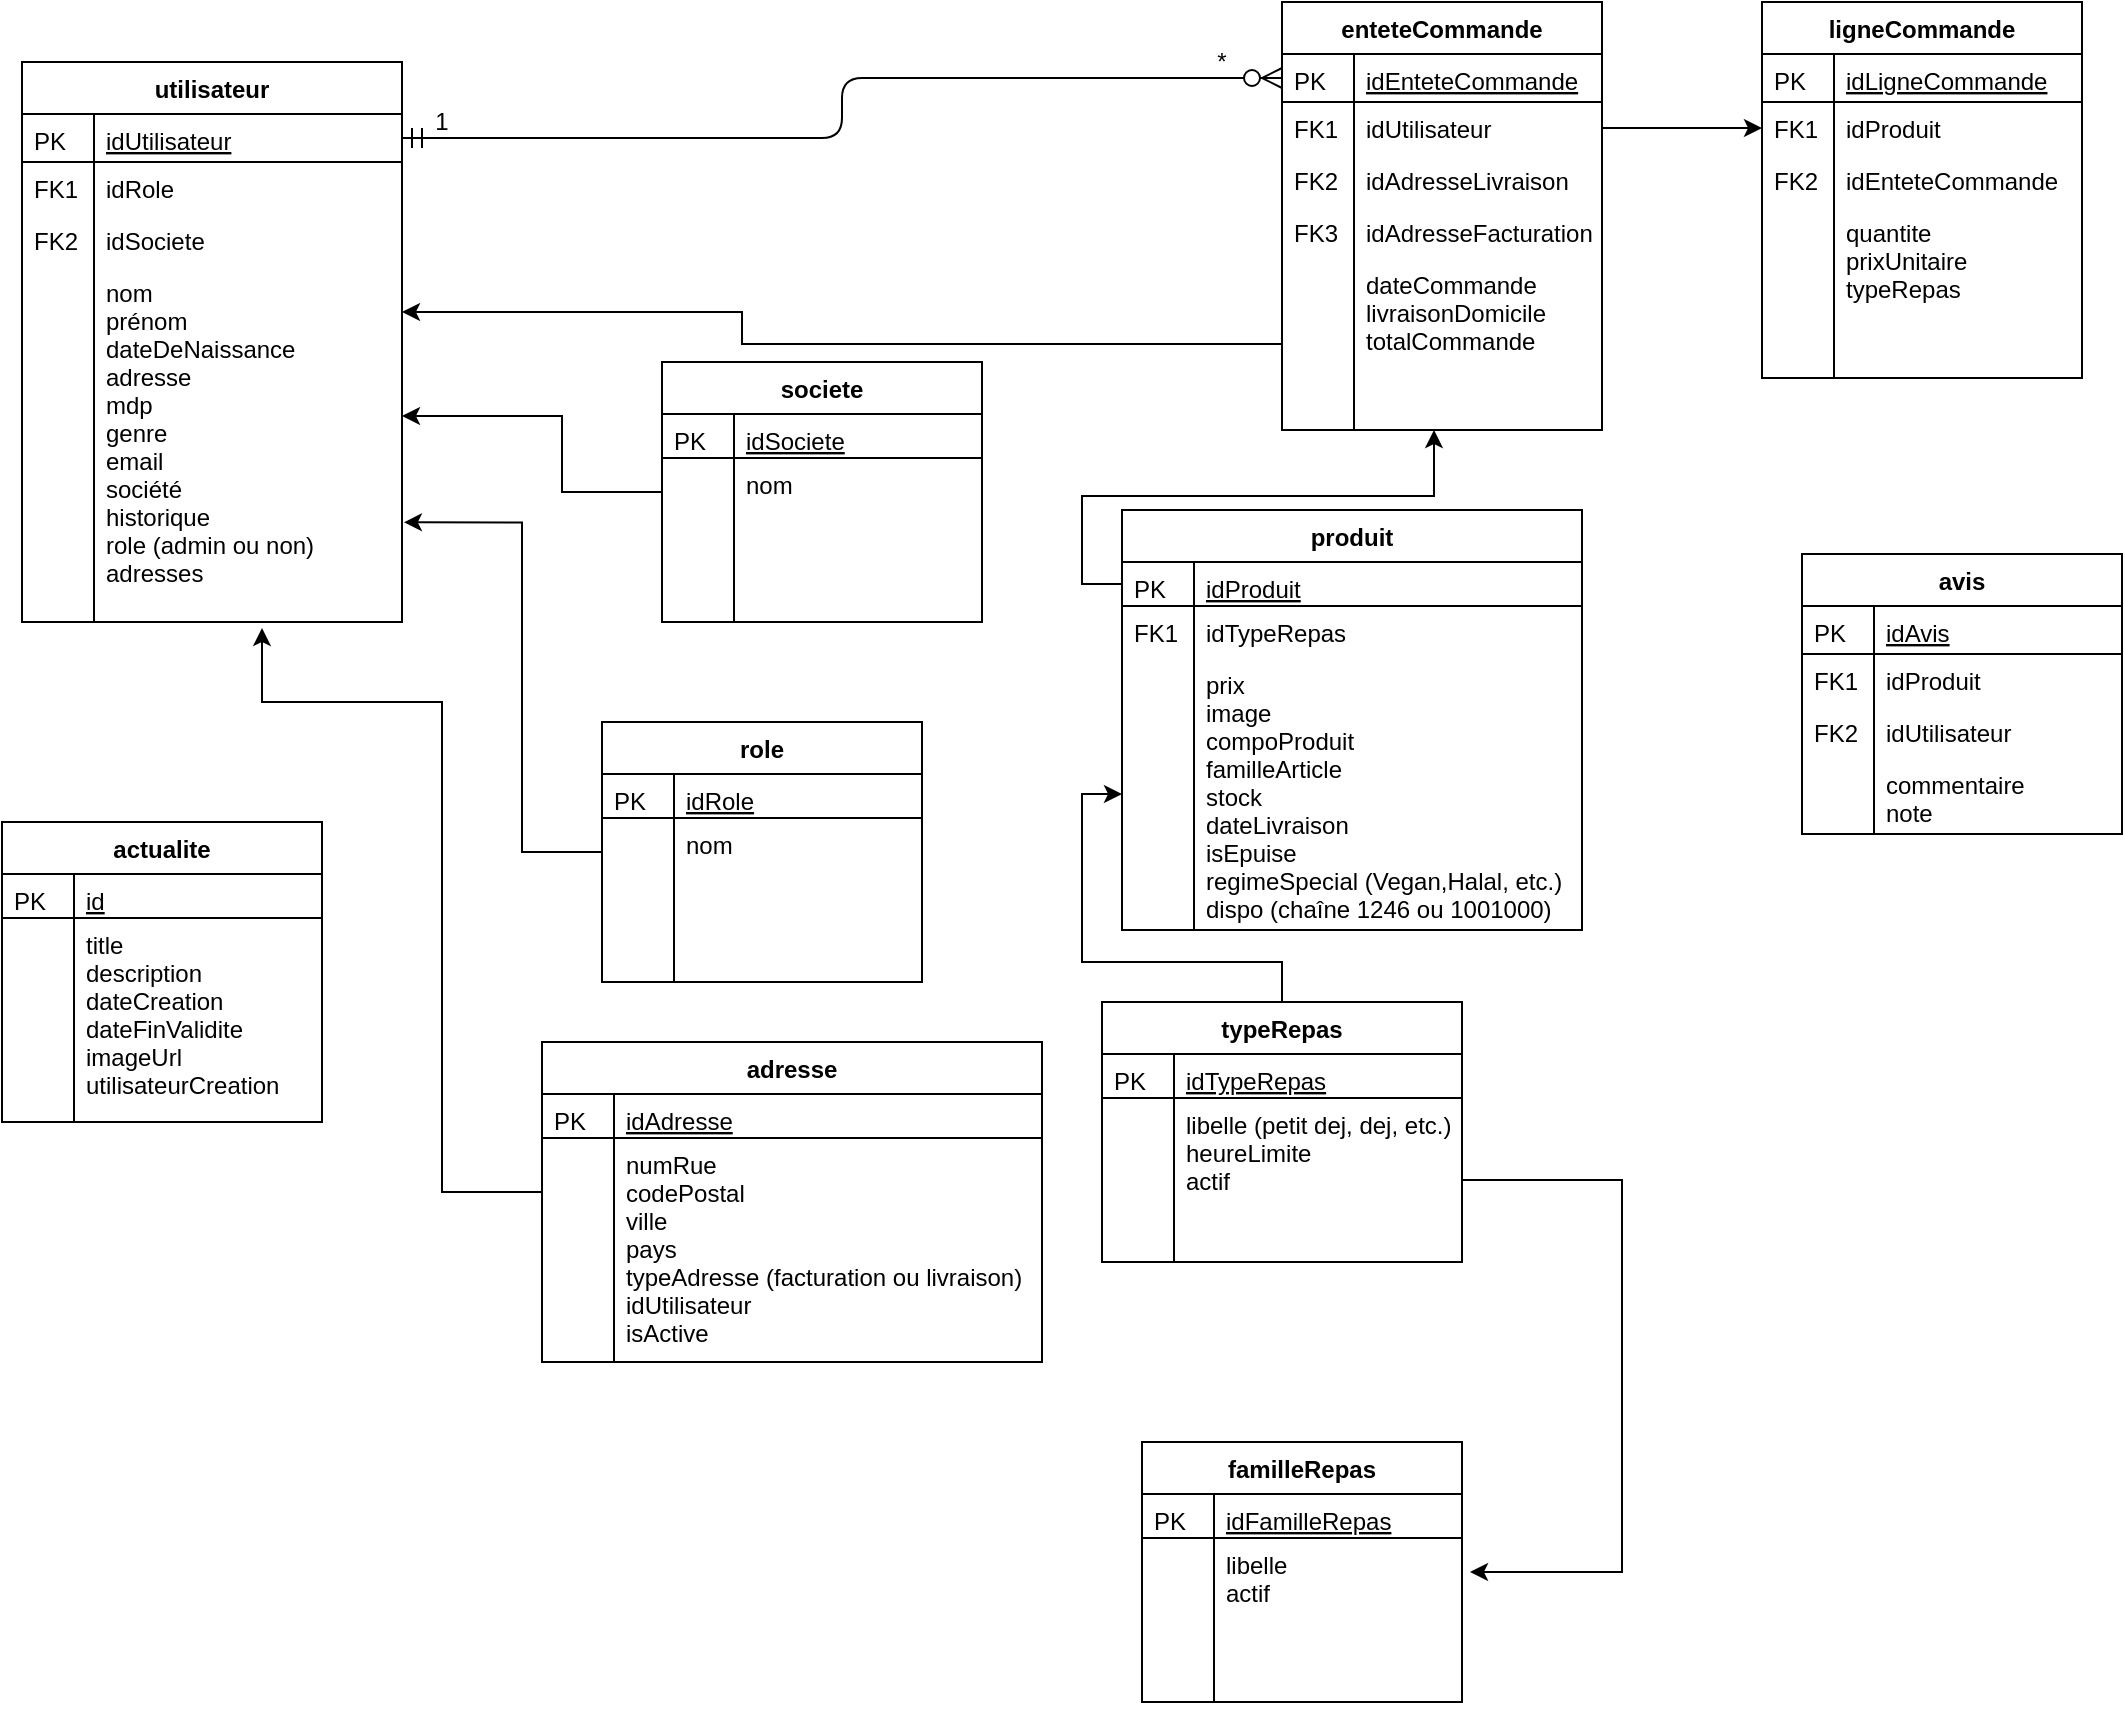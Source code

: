 <mxfile version="12.8.2" type="device"><diagram id="C5RBs43oDa-KdzZeNtuy" name="Page-1"><mxGraphModel dx="1447" dy="750" grid="1" gridSize="10" guides="1" tooltips="1" connect="1" arrows="1" fold="1" page="1" pageScale="1" pageWidth="827" pageHeight="1169" math="0" shadow="0"><root><mxCell id="WIyWlLk6GJQsqaUBKTNV-0"/><mxCell id="WIyWlLk6GJQsqaUBKTNV-1" parent="WIyWlLk6GJQsqaUBKTNV-0"/><mxCell id="zkfFHV4jXpPFQw0GAbJ--51" value="utilisateur" style="swimlane;fontStyle=1;childLayout=stackLayout;horizontal=1;startSize=26;horizontalStack=0;resizeParent=1;resizeLast=0;collapsible=1;marginBottom=0;rounded=0;shadow=0;strokeWidth=1;" parent="WIyWlLk6GJQsqaUBKTNV-1" vertex="1"><mxGeometry x="40" y="40" width="190" height="280" as="geometry"><mxRectangle x="20" y="80" width="160" height="26" as="alternateBounds"/></mxGeometry></mxCell><mxCell id="zkfFHV4jXpPFQw0GAbJ--52" value="idUtilisateur" style="shape=partialRectangle;top=0;left=0;right=0;bottom=1;align=left;verticalAlign=top;fillColor=none;spacingLeft=40;spacingRight=4;overflow=hidden;rotatable=0;points=[[0,0.5],[1,0.5]];portConstraint=eastwest;dropTarget=0;rounded=0;shadow=0;strokeWidth=1;fontStyle=4" parent="zkfFHV4jXpPFQw0GAbJ--51" vertex="1"><mxGeometry y="26" width="190" height="24" as="geometry"/></mxCell><mxCell id="zkfFHV4jXpPFQw0GAbJ--53" value="PK" style="shape=partialRectangle;top=0;left=0;bottom=0;fillColor=none;align=left;verticalAlign=top;spacingLeft=4;spacingRight=4;overflow=hidden;rotatable=0;points=[];portConstraint=eastwest;part=1;" parent="zkfFHV4jXpPFQw0GAbJ--52" vertex="1" connectable="0"><mxGeometry width="36" height="24" as="geometry"/></mxCell><mxCell id="OdeeePXxJVo0DAZy3Wsq-60" value="idRole" style="shape=partialRectangle;top=0;left=0;right=0;bottom=0;align=left;verticalAlign=top;fillColor=none;spacingLeft=40;spacingRight=4;overflow=hidden;rotatable=0;points=[[0,0.5],[1,0.5]];portConstraint=eastwest;dropTarget=0;rounded=0;shadow=0;strokeWidth=1;" parent="zkfFHV4jXpPFQw0GAbJ--51" vertex="1"><mxGeometry y="50" width="190" height="26" as="geometry"/></mxCell><mxCell id="OdeeePXxJVo0DAZy3Wsq-61" value="FK1" style="shape=partialRectangle;top=0;left=0;bottom=0;fillColor=none;align=left;verticalAlign=top;spacingLeft=4;spacingRight=4;overflow=hidden;rotatable=0;points=[];portConstraint=eastwest;part=1;" parent="OdeeePXxJVo0DAZy3Wsq-60" vertex="1" connectable="0"><mxGeometry width="36" height="26" as="geometry"/></mxCell><mxCell id="OdeeePXxJVo0DAZy3Wsq-69" value="idSociete" style="shape=partialRectangle;top=0;left=0;right=0;bottom=0;align=left;verticalAlign=top;fillColor=none;spacingLeft=40;spacingRight=4;overflow=hidden;rotatable=0;points=[[0,0.5],[1,0.5]];portConstraint=eastwest;dropTarget=0;rounded=0;shadow=0;strokeWidth=1;" parent="zkfFHV4jXpPFQw0GAbJ--51" vertex="1"><mxGeometry y="76" width="190" height="26" as="geometry"/></mxCell><mxCell id="OdeeePXxJVo0DAZy3Wsq-70" value="FK2" style="shape=partialRectangle;top=0;left=0;bottom=0;fillColor=none;align=left;verticalAlign=top;spacingLeft=4;spacingRight=4;overflow=hidden;rotatable=0;points=[];portConstraint=eastwest;part=1;" parent="OdeeePXxJVo0DAZy3Wsq-69" vertex="1" connectable="0"><mxGeometry width="36" height="26" as="geometry"/></mxCell><mxCell id="zkfFHV4jXpPFQw0GAbJ--54" value="nom&#10;prénom&#10;dateDeNaissance&#10;adresse&#10;mdp&#10;genre&#10;email&#10;société&#10;historique&#10;role (admin ou non)&#10;adresses" style="shape=partialRectangle;top=0;left=0;right=0;bottom=0;align=left;verticalAlign=top;fillColor=none;spacingLeft=40;spacingRight=4;overflow=hidden;rotatable=0;points=[[0,0.5],[1,0.5]];portConstraint=eastwest;dropTarget=0;rounded=0;shadow=0;strokeWidth=1;" parent="zkfFHV4jXpPFQw0GAbJ--51" vertex="1"><mxGeometry y="102" width="190" height="178" as="geometry"/></mxCell><mxCell id="zkfFHV4jXpPFQw0GAbJ--55" value="" style="shape=partialRectangle;top=0;left=0;bottom=0;fillColor=none;align=left;verticalAlign=top;spacingLeft=4;spacingRight=4;overflow=hidden;rotatable=0;points=[];portConstraint=eastwest;part=1;" parent="zkfFHV4jXpPFQw0GAbJ--54" vertex="1" connectable="0"><mxGeometry width="36" height="178.0" as="geometry"/></mxCell><mxCell id="zkfFHV4jXpPFQw0GAbJ--56" value="enteteCommande" style="swimlane;fontStyle=1;childLayout=stackLayout;horizontal=1;startSize=26;horizontalStack=0;resizeParent=1;resizeLast=0;collapsible=1;marginBottom=0;rounded=0;shadow=0;strokeWidth=1;" parent="WIyWlLk6GJQsqaUBKTNV-1" vertex="1"><mxGeometry x="670" y="10" width="160" height="214" as="geometry"><mxRectangle x="260" y="80" width="160" height="26" as="alternateBounds"/></mxGeometry></mxCell><mxCell id="zkfFHV4jXpPFQw0GAbJ--57" value="idEnteteCommande" style="shape=partialRectangle;top=0;left=0;right=0;bottom=1;align=left;verticalAlign=top;fillColor=none;spacingLeft=40;spacingRight=4;overflow=hidden;rotatable=0;points=[[0,0.5],[1,0.5]];portConstraint=eastwest;dropTarget=0;rounded=0;shadow=0;strokeWidth=1;fontStyle=4" parent="zkfFHV4jXpPFQw0GAbJ--56" vertex="1"><mxGeometry y="26" width="160" height="24" as="geometry"/></mxCell><mxCell id="zkfFHV4jXpPFQw0GAbJ--58" value="PK" style="shape=partialRectangle;top=0;left=0;bottom=0;fillColor=none;align=left;verticalAlign=top;spacingLeft=4;spacingRight=4;overflow=hidden;rotatable=0;points=[];portConstraint=eastwest;part=1;" parent="zkfFHV4jXpPFQw0GAbJ--57" vertex="1" connectable="0"><mxGeometry width="36" height="24" as="geometry"/></mxCell><mxCell id="0BwoUqyYuzan3F8Ca0jH-22" value="idUtilisateur" style="shape=partialRectangle;top=0;left=0;right=0;bottom=0;align=left;verticalAlign=top;fillColor=none;spacingLeft=40;spacingRight=4;overflow=hidden;rotatable=0;points=[[0,0.5],[1,0.5]];portConstraint=eastwest;dropTarget=0;rounded=0;shadow=0;strokeWidth=1;" vertex="1" parent="zkfFHV4jXpPFQw0GAbJ--56"><mxGeometry y="50" width="160" height="26" as="geometry"/></mxCell><mxCell id="0BwoUqyYuzan3F8Ca0jH-23" value="FK1" style="shape=partialRectangle;top=0;left=0;bottom=0;fillColor=none;align=left;verticalAlign=top;spacingLeft=4;spacingRight=4;overflow=hidden;rotatable=0;points=[];portConstraint=eastwest;part=1;" vertex="1" connectable="0" parent="0BwoUqyYuzan3F8Ca0jH-22"><mxGeometry width="36" height="26" as="geometry"/></mxCell><mxCell id="zkfFHV4jXpPFQw0GAbJ--59" value="idAdresseLivraison" style="shape=partialRectangle;top=0;left=0;right=0;bottom=0;align=left;verticalAlign=top;fillColor=none;spacingLeft=40;spacingRight=4;overflow=hidden;rotatable=0;points=[[0,0.5],[1,0.5]];portConstraint=eastwest;dropTarget=0;rounded=0;shadow=0;strokeWidth=1;" parent="zkfFHV4jXpPFQw0GAbJ--56" vertex="1"><mxGeometry y="76" width="160" height="26" as="geometry"/></mxCell><mxCell id="zkfFHV4jXpPFQw0GAbJ--60" value="FK2" style="shape=partialRectangle;top=0;left=0;bottom=0;fillColor=none;align=left;verticalAlign=top;spacingLeft=4;spacingRight=4;overflow=hidden;rotatable=0;points=[];portConstraint=eastwest;part=1;" parent="zkfFHV4jXpPFQw0GAbJ--59" vertex="1" connectable="0"><mxGeometry width="36" height="26" as="geometry"/></mxCell><mxCell id="0BwoUqyYuzan3F8Ca0jH-24" value="idAdresseFacturation" style="shape=partialRectangle;top=0;left=0;right=0;bottom=0;align=left;verticalAlign=top;fillColor=none;spacingLeft=40;spacingRight=4;overflow=hidden;rotatable=0;points=[[0,0.5],[1,0.5]];portConstraint=eastwest;dropTarget=0;rounded=0;shadow=0;strokeWidth=1;" vertex="1" parent="zkfFHV4jXpPFQw0GAbJ--56"><mxGeometry y="102" width="160" height="26" as="geometry"/></mxCell><mxCell id="0BwoUqyYuzan3F8Ca0jH-25" value="FK3" style="shape=partialRectangle;top=0;left=0;bottom=0;fillColor=none;align=left;verticalAlign=top;spacingLeft=4;spacingRight=4;overflow=hidden;rotatable=0;points=[];portConstraint=eastwest;part=1;" vertex="1" connectable="0" parent="0BwoUqyYuzan3F8Ca0jH-24"><mxGeometry width="36" height="26" as="geometry"/></mxCell><mxCell id="zkfFHV4jXpPFQw0GAbJ--61" value="dateCommande&#10;livraisonDomicile&#10;totalCommande" style="shape=partialRectangle;top=0;left=0;right=0;bottom=0;align=left;verticalAlign=top;fillColor=none;spacingLeft=40;spacingRight=4;overflow=hidden;rotatable=0;points=[[0,0.5],[1,0.5]];portConstraint=eastwest;dropTarget=0;rounded=0;shadow=0;strokeWidth=1;" parent="zkfFHV4jXpPFQw0GAbJ--56" vertex="1"><mxGeometry y="128" width="160" height="86" as="geometry"/></mxCell><mxCell id="zkfFHV4jXpPFQw0GAbJ--62" value="" style="shape=partialRectangle;top=0;left=0;bottom=0;fillColor=none;align=left;verticalAlign=top;spacingLeft=4;spacingRight=4;overflow=hidden;rotatable=0;points=[];portConstraint=eastwest;part=1;" parent="zkfFHV4jXpPFQw0GAbJ--61" vertex="1" connectable="0"><mxGeometry width="36" height="86" as="geometry"/></mxCell><mxCell id="zkfFHV4jXpPFQw0GAbJ--63" value="" style="edgeStyle=orthogonalEdgeStyle;endArrow=ERzeroToMany;startArrow=ERmandOne;shadow=0;strokeWidth=1;endSize=8;startSize=8;" parent="WIyWlLk6GJQsqaUBKTNV-1" source="zkfFHV4jXpPFQw0GAbJ--52" target="zkfFHV4jXpPFQw0GAbJ--57" edge="1"><mxGeometry width="100" height="100" relative="1" as="geometry"><mxPoint x="310" y="390" as="sourcePoint"/><mxPoint x="410" y="290" as="targetPoint"/></mxGeometry></mxCell><mxCell id="OdeeePXxJVo0DAZy3Wsq-16" value="produit" style="swimlane;fontStyle=1;childLayout=stackLayout;horizontal=1;startSize=26;horizontalStack=0;resizeParent=1;resizeLast=0;collapsible=1;marginBottom=0;rounded=0;shadow=0;strokeWidth=1;" parent="WIyWlLk6GJQsqaUBKTNV-1" vertex="1"><mxGeometry x="590" y="264" width="230" height="210" as="geometry"><mxRectangle x="260" y="80" width="160" height="26" as="alternateBounds"/></mxGeometry></mxCell><mxCell id="OdeeePXxJVo0DAZy3Wsq-17" value="idProduit" style="shape=partialRectangle;top=0;left=0;right=0;bottom=1;align=left;verticalAlign=top;fillColor=none;spacingLeft=40;spacingRight=4;overflow=hidden;rotatable=0;points=[[0,0.5],[1,0.5]];portConstraint=eastwest;dropTarget=0;rounded=0;shadow=0;strokeWidth=1;fontStyle=4" parent="OdeeePXxJVo0DAZy3Wsq-16" vertex="1"><mxGeometry y="26" width="230" height="22" as="geometry"/></mxCell><mxCell id="OdeeePXxJVo0DAZy3Wsq-18" value="PK" style="shape=partialRectangle;top=0;left=0;bottom=0;fillColor=none;align=left;verticalAlign=top;spacingLeft=4;spacingRight=4;overflow=hidden;rotatable=0;points=[];portConstraint=eastwest;part=1;" parent="OdeeePXxJVo0DAZy3Wsq-17" vertex="1" connectable="0"><mxGeometry width="36" height="22" as="geometry"/></mxCell><mxCell id="OdeeePXxJVo0DAZy3Wsq-39" value="idTypeRepas" style="shape=partialRectangle;top=0;left=0;right=0;bottom=0;align=left;verticalAlign=top;fillColor=none;spacingLeft=40;spacingRight=4;overflow=hidden;rotatable=0;points=[[0,0.5],[1,0.5]];portConstraint=eastwest;dropTarget=0;rounded=0;shadow=0;strokeWidth=1;" parent="OdeeePXxJVo0DAZy3Wsq-16" vertex="1"><mxGeometry y="48" width="230" height="26" as="geometry"/></mxCell><mxCell id="OdeeePXxJVo0DAZy3Wsq-40" value="FK1" style="shape=partialRectangle;top=0;left=0;bottom=0;fillColor=none;align=left;verticalAlign=top;spacingLeft=4;spacingRight=4;overflow=hidden;rotatable=0;points=[];portConstraint=eastwest;part=1;" parent="OdeeePXxJVo0DAZy3Wsq-39" vertex="1" connectable="0"><mxGeometry width="36" height="26" as="geometry"/></mxCell><mxCell id="OdeeePXxJVo0DAZy3Wsq-21" value="prix&#10;image&#10;compoProduit&#10;familleArticle&#10;stock&#10;dateLivraison&#10;isEpuise&#10;regimeSpecial (Vegan,Halal, etc.)&#10;dispo (chaîne 1246 ou 1001000)&#10;" style="shape=partialRectangle;top=0;left=0;right=0;bottom=0;align=left;verticalAlign=top;fillColor=none;spacingLeft=40;spacingRight=4;overflow=hidden;rotatable=0;points=[[0,0.5],[1,0.5]];portConstraint=eastwest;dropTarget=0;rounded=0;shadow=0;strokeWidth=1;" parent="OdeeePXxJVo0DAZy3Wsq-16" vertex="1"><mxGeometry y="74" width="230" height="136" as="geometry"/></mxCell><mxCell id="OdeeePXxJVo0DAZy3Wsq-22" value="" style="shape=partialRectangle;top=0;left=0;bottom=0;fillColor=none;align=left;verticalAlign=top;spacingLeft=4;spacingRight=4;overflow=hidden;rotatable=0;points=[];portConstraint=eastwest;part=1;" parent="OdeeePXxJVo0DAZy3Wsq-21" vertex="1" connectable="0"><mxGeometry width="36" height="136" as="geometry"/></mxCell><mxCell id="OdeeePXxJVo0DAZy3Wsq-24" style="edgeStyle=orthogonalEdgeStyle;rounded=0;orthogonalLoop=1;jettySize=auto;html=1;exitX=0;exitY=0.5;exitDx=0;exitDy=0;entryX=0.475;entryY=1;entryDx=0;entryDy=0;entryPerimeter=0;" parent="WIyWlLk6GJQsqaUBKTNV-1" source="OdeeePXxJVo0DAZy3Wsq-17" target="zkfFHV4jXpPFQw0GAbJ--61" edge="1"><mxGeometry relative="1" as="geometry"/></mxCell><mxCell id="OdeeePXxJVo0DAZy3Wsq-25" style="edgeStyle=orthogonalEdgeStyle;rounded=0;orthogonalLoop=1;jettySize=auto;html=1;exitX=0;exitY=0.5;exitDx=0;exitDy=0;" parent="WIyWlLk6GJQsqaUBKTNV-1" source="zkfFHV4jXpPFQw0GAbJ--61" target="zkfFHV4jXpPFQw0GAbJ--54" edge="1"><mxGeometry relative="1" as="geometry"><Array as="points"><mxPoint x="400" y="165"/></Array></mxGeometry></mxCell><mxCell id="OdeeePXxJVo0DAZy3Wsq-38" style="edgeStyle=orthogonalEdgeStyle;rounded=0;orthogonalLoop=1;jettySize=auto;html=1;" parent="WIyWlLk6GJQsqaUBKTNV-1" source="OdeeePXxJVo0DAZy3Wsq-32" target="OdeeePXxJVo0DAZy3Wsq-21" edge="1"><mxGeometry relative="1" as="geometry"/></mxCell><mxCell id="OdeeePXxJVo0DAZy3Wsq-32" value="typeRepas" style="swimlane;fontStyle=1;childLayout=stackLayout;horizontal=1;startSize=26;horizontalStack=0;resizeParent=1;resizeLast=0;collapsible=1;marginBottom=0;rounded=0;shadow=0;strokeWidth=1;" parent="WIyWlLk6GJQsqaUBKTNV-1" vertex="1"><mxGeometry x="580" y="510" width="180" height="130" as="geometry"><mxRectangle x="260" y="80" width="160" height="26" as="alternateBounds"/></mxGeometry></mxCell><mxCell id="OdeeePXxJVo0DAZy3Wsq-33" value="idTypeRepas" style="shape=partialRectangle;top=0;left=0;right=0;bottom=1;align=left;verticalAlign=top;fillColor=none;spacingLeft=40;spacingRight=4;overflow=hidden;rotatable=0;points=[[0,0.5],[1,0.5]];portConstraint=eastwest;dropTarget=0;rounded=0;shadow=0;strokeWidth=1;fontStyle=4" parent="OdeeePXxJVo0DAZy3Wsq-32" vertex="1"><mxGeometry y="26" width="180" height="22" as="geometry"/></mxCell><mxCell id="OdeeePXxJVo0DAZy3Wsq-34" value="PK" style="shape=partialRectangle;top=0;left=0;bottom=0;fillColor=none;align=left;verticalAlign=top;spacingLeft=4;spacingRight=4;overflow=hidden;rotatable=0;points=[];portConstraint=eastwest;part=1;" parent="OdeeePXxJVo0DAZy3Wsq-33" vertex="1" connectable="0"><mxGeometry width="36" height="22" as="geometry"/></mxCell><mxCell id="OdeeePXxJVo0DAZy3Wsq-35" value="libelle (petit dej, dej, etc.)&#10;heureLimite&#10;actif" style="shape=partialRectangle;top=0;left=0;right=0;bottom=0;align=left;verticalAlign=top;fillColor=none;spacingLeft=40;spacingRight=4;overflow=hidden;rotatable=0;points=[[0,0.5],[1,0.5]];portConstraint=eastwest;dropTarget=0;rounded=0;shadow=0;strokeWidth=1;" parent="OdeeePXxJVo0DAZy3Wsq-32" vertex="1"><mxGeometry y="48" width="180" height="82" as="geometry"/></mxCell><mxCell id="OdeeePXxJVo0DAZy3Wsq-36" value="" style="shape=partialRectangle;top=0;left=0;bottom=0;fillColor=none;align=left;verticalAlign=top;spacingLeft=4;spacingRight=4;overflow=hidden;rotatable=0;points=[];portConstraint=eastwest;part=1;" parent="OdeeePXxJVo0DAZy3Wsq-35" vertex="1" connectable="0"><mxGeometry width="36" height="82" as="geometry"/></mxCell><mxCell id="OdeeePXxJVo0DAZy3Wsq-42" value="1" style="text;html=1;strokeColor=none;fillColor=none;align=center;verticalAlign=middle;whiteSpace=wrap;rounded=0;" parent="WIyWlLk6GJQsqaUBKTNV-1" vertex="1"><mxGeometry x="230" y="60" width="40" height="20" as="geometry"/></mxCell><mxCell id="OdeeePXxJVo0DAZy3Wsq-43" value="*" style="text;html=1;strokeColor=none;fillColor=none;align=center;verticalAlign=middle;whiteSpace=wrap;rounded=0;" parent="WIyWlLk6GJQsqaUBKTNV-1" vertex="1"><mxGeometry x="620" y="30" width="40" height="20" as="geometry"/></mxCell><mxCell id="OdeeePXxJVo0DAZy3Wsq-45" value="actualite" style="swimlane;fontStyle=1;childLayout=stackLayout;horizontal=1;startSize=26;horizontalStack=0;resizeParent=1;resizeLast=0;collapsible=1;marginBottom=0;rounded=0;shadow=0;strokeWidth=1;" parent="WIyWlLk6GJQsqaUBKTNV-1" vertex="1"><mxGeometry x="30" y="420" width="160" height="150" as="geometry"><mxRectangle x="260" y="80" width="160" height="26" as="alternateBounds"/></mxGeometry></mxCell><mxCell id="OdeeePXxJVo0DAZy3Wsq-46" value="id" style="shape=partialRectangle;top=0;left=0;right=0;bottom=1;align=left;verticalAlign=top;fillColor=none;spacingLeft=40;spacingRight=4;overflow=hidden;rotatable=0;points=[[0,0.5],[1,0.5]];portConstraint=eastwest;dropTarget=0;rounded=0;shadow=0;strokeWidth=1;fontStyle=4" parent="OdeeePXxJVo0DAZy3Wsq-45" vertex="1"><mxGeometry y="26" width="160" height="22" as="geometry"/></mxCell><mxCell id="OdeeePXxJVo0DAZy3Wsq-47" value="PK" style="shape=partialRectangle;top=0;left=0;bottom=0;fillColor=none;align=left;verticalAlign=top;spacingLeft=4;spacingRight=4;overflow=hidden;rotatable=0;points=[];portConstraint=eastwest;part=1;" parent="OdeeePXxJVo0DAZy3Wsq-46" vertex="1" connectable="0"><mxGeometry width="36" height="22" as="geometry"/></mxCell><mxCell id="OdeeePXxJVo0DAZy3Wsq-48" value="title&#10;description&#10;dateCreation&#10;dateFinValidite&#10;imageUrl&#10;utilisateurCreation" style="shape=partialRectangle;top=0;left=0;right=0;bottom=0;align=left;verticalAlign=top;fillColor=none;spacingLeft=40;spacingRight=4;overflow=hidden;rotatable=0;points=[[0,0.5],[1,0.5]];portConstraint=eastwest;dropTarget=0;rounded=0;shadow=0;strokeWidth=1;" parent="OdeeePXxJVo0DAZy3Wsq-45" vertex="1"><mxGeometry y="48" width="160" height="102" as="geometry"/></mxCell><mxCell id="OdeeePXxJVo0DAZy3Wsq-49" value="" style="shape=partialRectangle;top=0;left=0;bottom=0;fillColor=none;align=left;verticalAlign=top;spacingLeft=4;spacingRight=4;overflow=hidden;rotatable=0;points=[];portConstraint=eastwest;part=1;" parent="OdeeePXxJVo0DAZy3Wsq-48" vertex="1" connectable="0"><mxGeometry width="36" height="102" as="geometry"/></mxCell><mxCell id="OdeeePXxJVo0DAZy3Wsq-68" style="edgeStyle=orthogonalEdgeStyle;rounded=0;orthogonalLoop=1;jettySize=auto;html=1;entryX=1.005;entryY=0.72;entryDx=0;entryDy=0;entryPerimeter=0;" parent="WIyWlLk6GJQsqaUBKTNV-1" source="OdeeePXxJVo0DAZy3Wsq-50" target="zkfFHV4jXpPFQw0GAbJ--54" edge="1"><mxGeometry relative="1" as="geometry"><Array as="points"><mxPoint x="290" y="435"/><mxPoint x="290" y="270"/></Array></mxGeometry></mxCell><mxCell id="OdeeePXxJVo0DAZy3Wsq-50" value="role" style="swimlane;fontStyle=1;childLayout=stackLayout;horizontal=1;startSize=26;horizontalStack=0;resizeParent=1;resizeLast=0;collapsible=1;marginBottom=0;rounded=0;shadow=0;strokeWidth=1;" parent="WIyWlLk6GJQsqaUBKTNV-1" vertex="1"><mxGeometry x="330" y="370" width="160" height="130" as="geometry"><mxRectangle x="260" y="80" width="160" height="26" as="alternateBounds"/></mxGeometry></mxCell><mxCell id="OdeeePXxJVo0DAZy3Wsq-51" value="idRole" style="shape=partialRectangle;top=0;left=0;right=0;bottom=1;align=left;verticalAlign=top;fillColor=none;spacingLeft=40;spacingRight=4;overflow=hidden;rotatable=0;points=[[0,0.5],[1,0.5]];portConstraint=eastwest;dropTarget=0;rounded=0;shadow=0;strokeWidth=1;fontStyle=4" parent="OdeeePXxJVo0DAZy3Wsq-50" vertex="1"><mxGeometry y="26" width="160" height="22" as="geometry"/></mxCell><mxCell id="OdeeePXxJVo0DAZy3Wsq-52" value="PK" style="shape=partialRectangle;top=0;left=0;bottom=0;fillColor=none;align=left;verticalAlign=top;spacingLeft=4;spacingRight=4;overflow=hidden;rotatable=0;points=[];portConstraint=eastwest;part=1;" parent="OdeeePXxJVo0DAZy3Wsq-51" vertex="1" connectable="0"><mxGeometry width="36" height="22" as="geometry"/></mxCell><mxCell id="OdeeePXxJVo0DAZy3Wsq-53" value="nom" style="shape=partialRectangle;top=0;left=0;right=0;bottom=0;align=left;verticalAlign=top;fillColor=none;spacingLeft=40;spacingRight=4;overflow=hidden;rotatable=0;points=[[0,0.5],[1,0.5]];portConstraint=eastwest;dropTarget=0;rounded=0;shadow=0;strokeWidth=1;" parent="OdeeePXxJVo0DAZy3Wsq-50" vertex="1"><mxGeometry y="48" width="160" height="82" as="geometry"/></mxCell><mxCell id="OdeeePXxJVo0DAZy3Wsq-54" value="" style="shape=partialRectangle;top=0;left=0;bottom=0;fillColor=none;align=left;verticalAlign=top;spacingLeft=4;spacingRight=4;overflow=hidden;rotatable=0;points=[];portConstraint=eastwest;part=1;" parent="OdeeePXxJVo0DAZy3Wsq-53" vertex="1" connectable="0"><mxGeometry width="36" height="82" as="geometry"/></mxCell><mxCell id="OdeeePXxJVo0DAZy3Wsq-67" style="edgeStyle=orthogonalEdgeStyle;rounded=0;orthogonalLoop=1;jettySize=auto;html=1;" parent="WIyWlLk6GJQsqaUBKTNV-1" source="OdeeePXxJVo0DAZy3Wsq-55" target="zkfFHV4jXpPFQw0GAbJ--54" edge="1"><mxGeometry relative="1" as="geometry"><Array as="points"><mxPoint x="310" y="255"/><mxPoint x="310" y="217"/></Array></mxGeometry></mxCell><mxCell id="OdeeePXxJVo0DAZy3Wsq-55" value="societe" style="swimlane;fontStyle=1;childLayout=stackLayout;horizontal=1;startSize=26;horizontalStack=0;resizeParent=1;resizeLast=0;collapsible=1;marginBottom=0;rounded=0;shadow=0;strokeWidth=1;" parent="WIyWlLk6GJQsqaUBKTNV-1" vertex="1"><mxGeometry x="360" y="190" width="160" height="130" as="geometry"><mxRectangle x="260" y="80" width="160" height="26" as="alternateBounds"/></mxGeometry></mxCell><mxCell id="OdeeePXxJVo0DAZy3Wsq-56" value="idSociete" style="shape=partialRectangle;top=0;left=0;right=0;bottom=1;align=left;verticalAlign=top;fillColor=none;spacingLeft=40;spacingRight=4;overflow=hidden;rotatable=0;points=[[0,0.5],[1,0.5]];portConstraint=eastwest;dropTarget=0;rounded=0;shadow=0;strokeWidth=1;fontStyle=4" parent="OdeeePXxJVo0DAZy3Wsq-55" vertex="1"><mxGeometry y="26" width="160" height="22" as="geometry"/></mxCell><mxCell id="OdeeePXxJVo0DAZy3Wsq-57" value="PK" style="shape=partialRectangle;top=0;left=0;bottom=0;fillColor=none;align=left;verticalAlign=top;spacingLeft=4;spacingRight=4;overflow=hidden;rotatable=0;points=[];portConstraint=eastwest;part=1;" parent="OdeeePXxJVo0DAZy3Wsq-56" vertex="1" connectable="0"><mxGeometry width="36" height="22" as="geometry"/></mxCell><mxCell id="OdeeePXxJVo0DAZy3Wsq-58" value="nom" style="shape=partialRectangle;top=0;left=0;right=0;bottom=0;align=left;verticalAlign=top;fillColor=none;spacingLeft=40;spacingRight=4;overflow=hidden;rotatable=0;points=[[0,0.5],[1,0.5]];portConstraint=eastwest;dropTarget=0;rounded=0;shadow=0;strokeWidth=1;" parent="OdeeePXxJVo0DAZy3Wsq-55" vertex="1"><mxGeometry y="48" width="160" height="82" as="geometry"/></mxCell><mxCell id="OdeeePXxJVo0DAZy3Wsq-59" value="" style="shape=partialRectangle;top=0;left=0;bottom=0;fillColor=none;align=left;verticalAlign=top;spacingLeft=4;spacingRight=4;overflow=hidden;rotatable=0;points=[];portConstraint=eastwest;part=1;" parent="OdeeePXxJVo0DAZy3Wsq-58" vertex="1" connectable="0"><mxGeometry width="36" height="82" as="geometry"/></mxCell><mxCell id="OdeeePXxJVo0DAZy3Wsq-76" style="edgeStyle=orthogonalEdgeStyle;rounded=0;orthogonalLoop=1;jettySize=auto;html=1;" parent="WIyWlLk6GJQsqaUBKTNV-1" source="OdeeePXxJVo0DAZy3Wsq-71" edge="1"><mxGeometry relative="1" as="geometry"><mxPoint x="160" y="323" as="targetPoint"/><Array as="points"><mxPoint x="250" y="605"/><mxPoint x="250" y="360"/><mxPoint x="160" y="360"/></Array></mxGeometry></mxCell><mxCell id="OdeeePXxJVo0DAZy3Wsq-71" value="adresse" style="swimlane;fontStyle=1;childLayout=stackLayout;horizontal=1;startSize=26;horizontalStack=0;resizeParent=1;resizeLast=0;collapsible=1;marginBottom=0;rounded=0;shadow=0;strokeWidth=1;" parent="WIyWlLk6GJQsqaUBKTNV-1" vertex="1"><mxGeometry x="300" y="530" width="250" height="160" as="geometry"><mxRectangle x="260" y="80" width="160" height="26" as="alternateBounds"/></mxGeometry></mxCell><mxCell id="OdeeePXxJVo0DAZy3Wsq-72" value="idAdresse" style="shape=partialRectangle;top=0;left=0;right=0;bottom=1;align=left;verticalAlign=top;fillColor=none;spacingLeft=40;spacingRight=4;overflow=hidden;rotatable=0;points=[[0,0.5],[1,0.5]];portConstraint=eastwest;dropTarget=0;rounded=0;shadow=0;strokeWidth=1;fontStyle=4" parent="OdeeePXxJVo0DAZy3Wsq-71" vertex="1"><mxGeometry y="26" width="250" height="22" as="geometry"/></mxCell><mxCell id="OdeeePXxJVo0DAZy3Wsq-73" value="PK" style="shape=partialRectangle;top=0;left=0;bottom=0;fillColor=none;align=left;verticalAlign=top;spacingLeft=4;spacingRight=4;overflow=hidden;rotatable=0;points=[];portConstraint=eastwest;part=1;" parent="OdeeePXxJVo0DAZy3Wsq-72" vertex="1" connectable="0"><mxGeometry width="36" height="22" as="geometry"/></mxCell><mxCell id="OdeeePXxJVo0DAZy3Wsq-74" value="numRue&#10;codePostal&#10;ville&#10;pays&#10;typeAdresse (facturation ou livraison)&#10;idUtilisateur&#10;isActive" style="shape=partialRectangle;top=0;left=0;right=0;bottom=0;align=left;verticalAlign=top;fillColor=none;spacingLeft=40;spacingRight=4;overflow=hidden;rotatable=0;points=[[0,0.5],[1,0.5]];portConstraint=eastwest;dropTarget=0;rounded=0;shadow=0;strokeWidth=1;" parent="OdeeePXxJVo0DAZy3Wsq-71" vertex="1"><mxGeometry y="48" width="250" height="112" as="geometry"/></mxCell><mxCell id="OdeeePXxJVo0DAZy3Wsq-75" value="" style="shape=partialRectangle;top=0;left=0;bottom=0;fillColor=none;align=left;verticalAlign=top;spacingLeft=4;spacingRight=4;overflow=hidden;rotatable=0;points=[];portConstraint=eastwest;part=1;" parent="OdeeePXxJVo0DAZy3Wsq-74" vertex="1" connectable="0"><mxGeometry width="36" height="112.0" as="geometry"/></mxCell><mxCell id="0BwoUqyYuzan3F8Ca0jH-6" value="familleRepas" style="swimlane;fontStyle=1;childLayout=stackLayout;horizontal=1;startSize=26;horizontalStack=0;resizeParent=1;resizeLast=0;collapsible=1;marginBottom=0;rounded=0;shadow=0;strokeWidth=1;" vertex="1" parent="WIyWlLk6GJQsqaUBKTNV-1"><mxGeometry x="600" y="730" width="160" height="130" as="geometry"><mxRectangle x="260" y="80" width="160" height="26" as="alternateBounds"/></mxGeometry></mxCell><mxCell id="0BwoUqyYuzan3F8Ca0jH-7" value="idFamilleRepas" style="shape=partialRectangle;top=0;left=0;right=0;bottom=1;align=left;verticalAlign=top;fillColor=none;spacingLeft=40;spacingRight=4;overflow=hidden;rotatable=0;points=[[0,0.5],[1,0.5]];portConstraint=eastwest;dropTarget=0;rounded=0;shadow=0;strokeWidth=1;fontStyle=4" vertex="1" parent="0BwoUqyYuzan3F8Ca0jH-6"><mxGeometry y="26" width="160" height="22" as="geometry"/></mxCell><mxCell id="0BwoUqyYuzan3F8Ca0jH-8" value="PK" style="shape=partialRectangle;top=0;left=0;bottom=0;fillColor=none;align=left;verticalAlign=top;spacingLeft=4;spacingRight=4;overflow=hidden;rotatable=0;points=[];portConstraint=eastwest;part=1;" vertex="1" connectable="0" parent="0BwoUqyYuzan3F8Ca0jH-7"><mxGeometry width="36" height="22" as="geometry"/></mxCell><mxCell id="0BwoUqyYuzan3F8Ca0jH-9" value="libelle&#10;actif" style="shape=partialRectangle;top=0;left=0;right=0;bottom=0;align=left;verticalAlign=top;fillColor=none;spacingLeft=40;spacingRight=4;overflow=hidden;rotatable=0;points=[[0,0.5],[1,0.5]];portConstraint=eastwest;dropTarget=0;rounded=0;shadow=0;strokeWidth=1;" vertex="1" parent="0BwoUqyYuzan3F8Ca0jH-6"><mxGeometry y="48" width="160" height="82" as="geometry"/></mxCell><mxCell id="0BwoUqyYuzan3F8Ca0jH-10" value="" style="shape=partialRectangle;top=0;left=0;bottom=0;fillColor=none;align=left;verticalAlign=top;spacingLeft=4;spacingRight=4;overflow=hidden;rotatable=0;points=[];portConstraint=eastwest;part=1;" vertex="1" connectable="0" parent="0BwoUqyYuzan3F8Ca0jH-9"><mxGeometry width="36" height="82" as="geometry"/></mxCell><mxCell id="0BwoUqyYuzan3F8Ca0jH-11" style="edgeStyle=orthogonalEdgeStyle;rounded=0;orthogonalLoop=1;jettySize=auto;html=1;entryX=1.025;entryY=0.207;entryDx=0;entryDy=0;entryPerimeter=0;" edge="1" parent="WIyWlLk6GJQsqaUBKTNV-1" source="OdeeePXxJVo0DAZy3Wsq-35" target="0BwoUqyYuzan3F8Ca0jH-9"><mxGeometry relative="1" as="geometry"><Array as="points"><mxPoint x="840" y="599"/><mxPoint x="840" y="795"/></Array></mxGeometry></mxCell><mxCell id="0BwoUqyYuzan3F8Ca0jH-13" value="ligneCommande" style="swimlane;fontStyle=1;childLayout=stackLayout;horizontal=1;startSize=26;horizontalStack=0;resizeParent=1;resizeLast=0;collapsible=1;marginBottom=0;rounded=0;shadow=0;strokeWidth=1;" vertex="1" parent="WIyWlLk6GJQsqaUBKTNV-1"><mxGeometry x="910" y="10" width="160" height="188" as="geometry"><mxRectangle x="260" y="80" width="160" height="26" as="alternateBounds"/></mxGeometry></mxCell><mxCell id="0BwoUqyYuzan3F8Ca0jH-14" value="idLigneCommande" style="shape=partialRectangle;top=0;left=0;right=0;bottom=1;align=left;verticalAlign=top;fillColor=none;spacingLeft=40;spacingRight=4;overflow=hidden;rotatable=0;points=[[0,0.5],[1,0.5]];portConstraint=eastwest;dropTarget=0;rounded=0;shadow=0;strokeWidth=1;fontStyle=4" vertex="1" parent="0BwoUqyYuzan3F8Ca0jH-13"><mxGeometry y="26" width="160" height="24" as="geometry"/></mxCell><mxCell id="0BwoUqyYuzan3F8Ca0jH-15" value="PK" style="shape=partialRectangle;top=0;left=0;bottom=0;fillColor=none;align=left;verticalAlign=top;spacingLeft=4;spacingRight=4;overflow=hidden;rotatable=0;points=[];portConstraint=eastwest;part=1;" vertex="1" connectable="0" parent="0BwoUqyYuzan3F8Ca0jH-14"><mxGeometry width="36" height="24" as="geometry"/></mxCell><mxCell id="0BwoUqyYuzan3F8Ca0jH-16" value="idProduit" style="shape=partialRectangle;top=0;left=0;right=0;bottom=0;align=left;verticalAlign=top;fillColor=none;spacingLeft=40;spacingRight=4;overflow=hidden;rotatable=0;points=[[0,0.5],[1,0.5]];portConstraint=eastwest;dropTarget=0;rounded=0;shadow=0;strokeWidth=1;" vertex="1" parent="0BwoUqyYuzan3F8Ca0jH-13"><mxGeometry y="50" width="160" height="26" as="geometry"/></mxCell><mxCell id="0BwoUqyYuzan3F8Ca0jH-17" value="FK1" style="shape=partialRectangle;top=0;left=0;bottom=0;fillColor=none;align=left;verticalAlign=top;spacingLeft=4;spacingRight=4;overflow=hidden;rotatable=0;points=[];portConstraint=eastwest;part=1;" vertex="1" connectable="0" parent="0BwoUqyYuzan3F8Ca0jH-16"><mxGeometry width="36" height="26" as="geometry"/></mxCell><mxCell id="0BwoUqyYuzan3F8Ca0jH-20" value="idEnteteCommande" style="shape=partialRectangle;top=0;left=0;right=0;bottom=0;align=left;verticalAlign=top;fillColor=none;spacingLeft=40;spacingRight=4;overflow=hidden;rotatable=0;points=[[0,0.5],[1,0.5]];portConstraint=eastwest;dropTarget=0;rounded=0;shadow=0;strokeWidth=1;" vertex="1" parent="0BwoUqyYuzan3F8Ca0jH-13"><mxGeometry y="76" width="160" height="26" as="geometry"/></mxCell><mxCell id="0BwoUqyYuzan3F8Ca0jH-21" value="FK2" style="shape=partialRectangle;top=0;left=0;bottom=0;fillColor=none;align=left;verticalAlign=top;spacingLeft=4;spacingRight=4;overflow=hidden;rotatable=0;points=[];portConstraint=eastwest;part=1;" vertex="1" connectable="0" parent="0BwoUqyYuzan3F8Ca0jH-20"><mxGeometry width="36" height="26" as="geometry"/></mxCell><mxCell id="0BwoUqyYuzan3F8Ca0jH-18" value="quantite&#10;prixUnitaire&#10;typeRepas" style="shape=partialRectangle;top=0;left=0;right=0;bottom=0;align=left;verticalAlign=top;fillColor=none;spacingLeft=40;spacingRight=4;overflow=hidden;rotatable=0;points=[[0,0.5],[1,0.5]];portConstraint=eastwest;dropTarget=0;rounded=0;shadow=0;strokeWidth=1;" vertex="1" parent="0BwoUqyYuzan3F8Ca0jH-13"><mxGeometry y="102" width="160" height="86" as="geometry"/></mxCell><mxCell id="0BwoUqyYuzan3F8Ca0jH-19" value="" style="shape=partialRectangle;top=0;left=0;bottom=0;fillColor=none;align=left;verticalAlign=top;spacingLeft=4;spacingRight=4;overflow=hidden;rotatable=0;points=[];portConstraint=eastwest;part=1;" vertex="1" connectable="0" parent="0BwoUqyYuzan3F8Ca0jH-18"><mxGeometry width="36" height="86" as="geometry"/></mxCell><mxCell id="0BwoUqyYuzan3F8Ca0jH-26" style="edgeStyle=orthogonalEdgeStyle;rounded=0;orthogonalLoop=1;jettySize=auto;html=1;entryX=0;entryY=0.5;entryDx=0;entryDy=0;" edge="1" parent="WIyWlLk6GJQsqaUBKTNV-1" source="0BwoUqyYuzan3F8Ca0jH-22" target="0BwoUqyYuzan3F8Ca0jH-16"><mxGeometry relative="1" as="geometry"/></mxCell><mxCell id="0BwoUqyYuzan3F8Ca0jH-32" value="avis" style="swimlane;fontStyle=1;childLayout=stackLayout;horizontal=1;startSize=26;horizontalStack=0;resizeParent=1;resizeLast=0;collapsible=1;marginBottom=0;rounded=0;shadow=0;strokeWidth=1;" vertex="1" parent="WIyWlLk6GJQsqaUBKTNV-1"><mxGeometry x="930" y="286" width="160" height="140" as="geometry"><mxRectangle x="260" y="80" width="160" height="26" as="alternateBounds"/></mxGeometry></mxCell><mxCell id="0BwoUqyYuzan3F8Ca0jH-33" value="idAvis" style="shape=partialRectangle;top=0;left=0;right=0;bottom=1;align=left;verticalAlign=top;fillColor=none;spacingLeft=40;spacingRight=4;overflow=hidden;rotatable=0;points=[[0,0.5],[1,0.5]];portConstraint=eastwest;dropTarget=0;rounded=0;shadow=0;strokeWidth=1;fontStyle=4" vertex="1" parent="0BwoUqyYuzan3F8Ca0jH-32"><mxGeometry y="26" width="160" height="24" as="geometry"/></mxCell><mxCell id="0BwoUqyYuzan3F8Ca0jH-34" value="PK" style="shape=partialRectangle;top=0;left=0;bottom=0;fillColor=none;align=left;verticalAlign=top;spacingLeft=4;spacingRight=4;overflow=hidden;rotatable=0;points=[];portConstraint=eastwest;part=1;" vertex="1" connectable="0" parent="0BwoUqyYuzan3F8Ca0jH-33"><mxGeometry width="36" height="24" as="geometry"/></mxCell><mxCell id="0BwoUqyYuzan3F8Ca0jH-35" value="idProduit" style="shape=partialRectangle;top=0;left=0;right=0;bottom=0;align=left;verticalAlign=top;fillColor=none;spacingLeft=40;spacingRight=4;overflow=hidden;rotatable=0;points=[[0,0.5],[1,0.5]];portConstraint=eastwest;dropTarget=0;rounded=0;shadow=0;strokeWidth=1;" vertex="1" parent="0BwoUqyYuzan3F8Ca0jH-32"><mxGeometry y="50" width="160" height="26" as="geometry"/></mxCell><mxCell id="0BwoUqyYuzan3F8Ca0jH-36" value="FK1" style="shape=partialRectangle;top=0;left=0;bottom=0;fillColor=none;align=left;verticalAlign=top;spacingLeft=4;spacingRight=4;overflow=hidden;rotatable=0;points=[];portConstraint=eastwest;part=1;" vertex="1" connectable="0" parent="0BwoUqyYuzan3F8Ca0jH-35"><mxGeometry width="36" height="26" as="geometry"/></mxCell><mxCell id="0BwoUqyYuzan3F8Ca0jH-37" value="idUtilisateur" style="shape=partialRectangle;top=0;left=0;right=0;bottom=0;align=left;verticalAlign=top;fillColor=none;spacingLeft=40;spacingRight=4;overflow=hidden;rotatable=0;points=[[0,0.5],[1,0.5]];portConstraint=eastwest;dropTarget=0;rounded=0;shadow=0;strokeWidth=1;" vertex="1" parent="0BwoUqyYuzan3F8Ca0jH-32"><mxGeometry y="76" width="160" height="26" as="geometry"/></mxCell><mxCell id="0BwoUqyYuzan3F8Ca0jH-38" value="FK2" style="shape=partialRectangle;top=0;left=0;bottom=0;fillColor=none;align=left;verticalAlign=top;spacingLeft=4;spacingRight=4;overflow=hidden;rotatable=0;points=[];portConstraint=eastwest;part=1;" vertex="1" connectable="0" parent="0BwoUqyYuzan3F8Ca0jH-37"><mxGeometry width="36" height="26" as="geometry"/></mxCell><mxCell id="0BwoUqyYuzan3F8Ca0jH-41" value="commentaire&#10;note" style="shape=partialRectangle;top=0;left=0;right=0;bottom=0;align=left;verticalAlign=top;fillColor=none;spacingLeft=40;spacingRight=4;overflow=hidden;rotatable=0;points=[[0,0.5],[1,0.5]];portConstraint=eastwest;dropTarget=0;rounded=0;shadow=0;strokeWidth=1;" vertex="1" parent="0BwoUqyYuzan3F8Ca0jH-32"><mxGeometry y="102" width="160" height="38" as="geometry"/></mxCell><mxCell id="0BwoUqyYuzan3F8Ca0jH-42" value="" style="shape=partialRectangle;top=0;left=0;bottom=0;fillColor=none;align=left;verticalAlign=top;spacingLeft=4;spacingRight=4;overflow=hidden;rotatable=0;points=[];portConstraint=eastwest;part=1;" vertex="1" connectable="0" parent="0BwoUqyYuzan3F8Ca0jH-41"><mxGeometry width="36" height="38.0" as="geometry"/></mxCell></root></mxGraphModel></diagram></mxfile>
